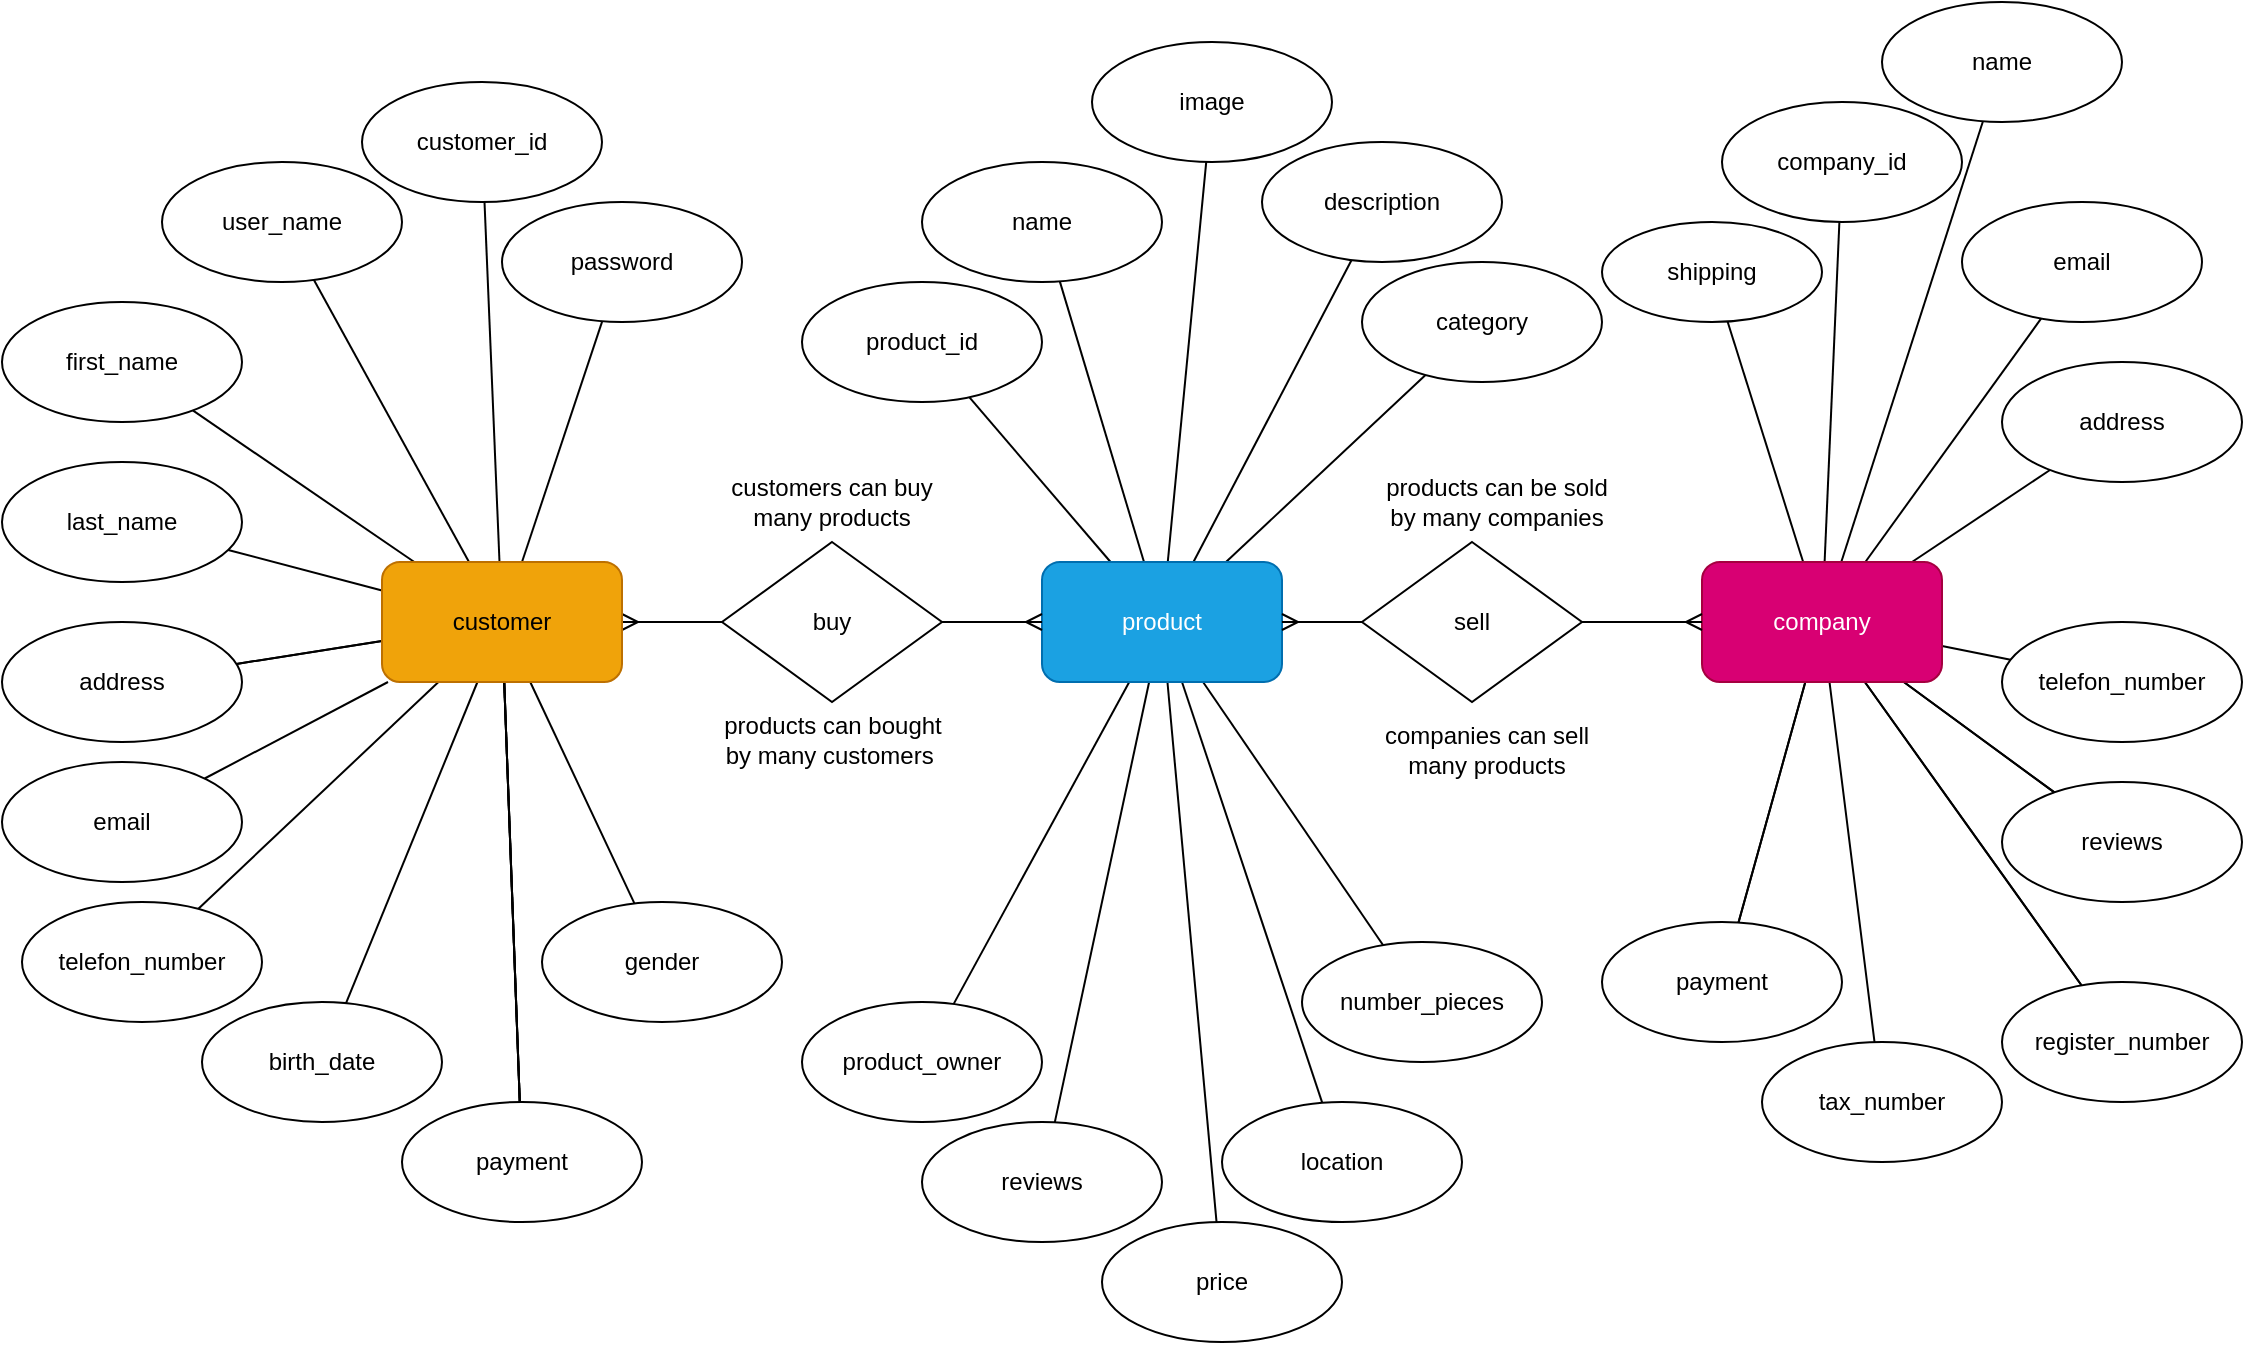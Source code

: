 <mxfile>
    <diagram id="YpFKkiQZONPQhCbNVnCJ" name="2nd_Step">
        <mxGraphModel dx="1405" dy="957" grid="1" gridSize="10" guides="1" tooltips="1" connect="1" arrows="1" fold="1" page="1" pageScale="1" pageWidth="1169" pageHeight="827" math="0" shadow="0">
            <root>
                <mxCell id="0"/>
                <mxCell id="1" parent="0"/>
                <mxCell id="4" value="" style="edgeStyle=none;html=1;endArrow=none;endFill=0;" edge="1" parent="1" source="2" target="3">
                    <mxGeometry relative="1" as="geometry"/>
                </mxCell>
                <mxCell id="6" value="" style="edgeStyle=none;html=1;endArrow=none;endFill=0;" edge="1" parent="1" source="2" target="5">
                    <mxGeometry relative="1" as="geometry"/>
                </mxCell>
                <mxCell id="8" value="" style="edgeStyle=none;html=1;endArrow=none;endFill=0;" edge="1" parent="1" source="2" target="7">
                    <mxGeometry relative="1" as="geometry"/>
                </mxCell>
                <mxCell id="10" value="" style="edgeStyle=none;html=1;endArrow=none;endFill=0;" edge="1" parent="1" source="2" target="9">
                    <mxGeometry relative="1" as="geometry"/>
                </mxCell>
                <mxCell id="12" value="" style="edgeStyle=none;html=1;endArrow=none;endFill=0;" edge="1" parent="1" source="2" target="11">
                    <mxGeometry relative="1" as="geometry"/>
                </mxCell>
                <mxCell id="13" value="" style="edgeStyle=none;html=1;endArrow=none;endFill=0;" edge="1" parent="1" source="2" target="11">
                    <mxGeometry relative="1" as="geometry"/>
                </mxCell>
                <mxCell id="15" value="" style="edgeStyle=none;html=1;endArrow=none;endFill=0;" edge="1" parent="1" source="2" target="14">
                    <mxGeometry relative="1" as="geometry"/>
                </mxCell>
                <mxCell id="17" value="" style="edgeStyle=none;html=1;endArrow=none;endFill=0;" edge="1" parent="1" source="2" target="16">
                    <mxGeometry relative="1" as="geometry"/>
                </mxCell>
                <mxCell id="19" value="" style="edgeStyle=none;html=1;endArrow=none;endFill=0;" edge="1" parent="1" source="2" target="18">
                    <mxGeometry relative="1" as="geometry"/>
                </mxCell>
                <mxCell id="37" style="edgeStyle=none;html=1;exitX=1;exitY=0.5;exitDx=0;exitDy=0;entryX=0;entryY=0.5;entryDx=0;entryDy=0;endArrow=none;endFill=0;startArrow=ERmany;startFill=0;" edge="1" parent="1" source="2" target="36">
                    <mxGeometry relative="1" as="geometry"/>
                </mxCell>
                <mxCell id="55" value="" style="edgeStyle=none;html=1;startArrow=none;startFill=0;endArrow=none;endFill=0;" edge="1" parent="1" source="2" target="18">
                    <mxGeometry relative="1" as="geometry"/>
                </mxCell>
                <mxCell id="56" value="" style="edgeStyle=none;html=1;startArrow=none;startFill=0;endArrow=none;endFill=0;" edge="1" parent="1" source="2" target="18">
                    <mxGeometry relative="1" as="geometry"/>
                </mxCell>
                <mxCell id="57" value="" style="edgeStyle=none;html=1;startArrow=none;startFill=0;endArrow=none;endFill=0;" edge="1" parent="1" source="2" target="18">
                    <mxGeometry relative="1" as="geometry"/>
                </mxCell>
                <mxCell id="59" value="" style="edgeStyle=none;html=1;startArrow=none;startFill=0;endArrow=none;endFill=0;" edge="1" parent="1" source="2" target="58">
                    <mxGeometry relative="1" as="geometry"/>
                </mxCell>
                <mxCell id="73" value="" style="edgeStyle=none;html=1;startArrow=none;startFill=0;endArrow=none;endFill=0;" edge="1" parent="1" source="2" target="72">
                    <mxGeometry relative="1" as="geometry"/>
                </mxCell>
                <mxCell id="77" value="" style="edgeStyle=none;html=1;startArrow=none;startFill=0;endArrow=none;endFill=0;" edge="1" parent="1" source="2" target="76">
                    <mxGeometry relative="1" as="geometry"/>
                </mxCell>
                <mxCell id="2" value="customer" style="rounded=1;whiteSpace=wrap;html=1;fillColor=#f0a30a;fontColor=#000000;strokeColor=#BD7000;" vertex="1" parent="1">
                    <mxGeometry x="230" y="340" width="120" height="60" as="geometry"/>
                </mxCell>
                <mxCell id="3" value="last_name" style="ellipse;whiteSpace=wrap;html=1;rounded=1;" vertex="1" parent="1">
                    <mxGeometry x="40" y="290" width="120" height="60" as="geometry"/>
                </mxCell>
                <mxCell id="5" value="first_name" style="ellipse;whiteSpace=wrap;html=1;rounded=1;" vertex="1" parent="1">
                    <mxGeometry x="40" y="210" width="120" height="60" as="geometry"/>
                </mxCell>
                <mxCell id="7" value="user_name" style="ellipse;whiteSpace=wrap;html=1;rounded=1;" vertex="1" parent="1">
                    <mxGeometry x="120" y="140" width="120" height="60" as="geometry"/>
                </mxCell>
                <mxCell id="9" value="email" style="ellipse;whiteSpace=wrap;html=1;rounded=1;" vertex="1" parent="1">
                    <mxGeometry x="40" y="440" width="120" height="60" as="geometry"/>
                </mxCell>
                <mxCell id="11" value="address" style="ellipse;whiteSpace=wrap;html=1;rounded=1;" vertex="1" parent="1">
                    <mxGeometry x="40" y="370" width="120" height="60" as="geometry"/>
                </mxCell>
                <mxCell id="14" value="telefon_number" style="ellipse;whiteSpace=wrap;html=1;rounded=1;" vertex="1" parent="1">
                    <mxGeometry x="50" y="510" width="120" height="60" as="geometry"/>
                </mxCell>
                <mxCell id="16" value="customer_id" style="ellipse;whiteSpace=wrap;html=1;rounded=1;" vertex="1" parent="1">
                    <mxGeometry x="220" y="100" width="120" height="60" as="geometry"/>
                </mxCell>
                <mxCell id="18" value="payment" style="ellipse;whiteSpace=wrap;html=1;rounded=1;" vertex="1" parent="1">
                    <mxGeometry x="240" y="610" width="120" height="60" as="geometry"/>
                </mxCell>
                <mxCell id="22" value="" style="edgeStyle=none;html=1;endArrow=none;endFill=0;" edge="1" parent="1" source="20" target="21">
                    <mxGeometry relative="1" as="geometry"/>
                </mxCell>
                <mxCell id="24" value="" style="edgeStyle=none;html=1;endArrow=none;endFill=0;" edge="1" parent="1" source="20" target="23">
                    <mxGeometry relative="1" as="geometry"/>
                </mxCell>
                <mxCell id="26" value="" style="edgeStyle=none;html=1;endArrow=none;endFill=0;" edge="1" parent="1" source="20" target="25">
                    <mxGeometry relative="1" as="geometry"/>
                </mxCell>
                <mxCell id="28" value="" style="edgeStyle=none;html=1;endArrow=none;endFill=0;" edge="1" parent="1" source="20" target="27">
                    <mxGeometry relative="1" as="geometry"/>
                </mxCell>
                <mxCell id="30" value="" style="edgeStyle=none;html=1;endArrow=none;endFill=0;" edge="1" parent="1" source="20" target="29">
                    <mxGeometry relative="1" as="geometry"/>
                </mxCell>
                <mxCell id="32" value="" style="edgeStyle=none;html=1;endArrow=none;endFill=0;" edge="1" parent="1" source="20" target="31">
                    <mxGeometry relative="1" as="geometry"/>
                </mxCell>
                <mxCell id="35" value="" style="edgeStyle=none;html=1;endArrow=none;endFill=0;" edge="1" parent="1" source="20" target="34">
                    <mxGeometry relative="1" as="geometry"/>
                </mxCell>
                <mxCell id="61" value="" style="edgeStyle=none;html=1;startArrow=none;startFill=0;endArrow=none;endFill=0;" edge="1" parent="1" source="20" target="60">
                    <mxGeometry relative="1" as="geometry"/>
                </mxCell>
                <mxCell id="71" value="" style="edgeStyle=none;html=1;startArrow=none;startFill=0;endArrow=none;endFill=0;" edge="1" parent="1" source="20" target="70">
                    <mxGeometry relative="1" as="geometry"/>
                </mxCell>
                <mxCell id="83" value="" style="edgeStyle=none;html=1;startArrow=none;startFill=0;endArrow=none;endFill=0;" edge="1" parent="1" source="20" target="82">
                    <mxGeometry relative="1" as="geometry"/>
                </mxCell>
                <mxCell id="20" value="product" style="rounded=1;whiteSpace=wrap;html=1;fillColor=#1ba1e2;fontColor=#ffffff;strokeColor=#006EAF;" vertex="1" parent="1">
                    <mxGeometry x="560" y="340" width="120" height="60" as="geometry"/>
                </mxCell>
                <mxCell id="21" value="product_id" style="ellipse;whiteSpace=wrap;html=1;rounded=1;" vertex="1" parent="1">
                    <mxGeometry x="440" y="200" width="120" height="60" as="geometry"/>
                </mxCell>
                <mxCell id="23" value="name" style="ellipse;whiteSpace=wrap;html=1;rounded=1;" vertex="1" parent="1">
                    <mxGeometry x="500" y="140" width="120" height="60" as="geometry"/>
                </mxCell>
                <mxCell id="25" value="image" style="ellipse;whiteSpace=wrap;html=1;rounded=1;" vertex="1" parent="1">
                    <mxGeometry x="585" y="80" width="120" height="60" as="geometry"/>
                </mxCell>
                <mxCell id="27" value="description" style="ellipse;whiteSpace=wrap;html=1;rounded=1;" vertex="1" parent="1">
                    <mxGeometry x="670" y="130" width="120" height="60" as="geometry"/>
                </mxCell>
                <mxCell id="29" value="number_pieces" style="ellipse;whiteSpace=wrap;html=1;rounded=1;" vertex="1" parent="1">
                    <mxGeometry x="690" y="530" width="120" height="60" as="geometry"/>
                </mxCell>
                <mxCell id="31" value="price" style="ellipse;whiteSpace=wrap;html=1;rounded=1;" vertex="1" parent="1">
                    <mxGeometry x="590" y="670" width="120" height="60" as="geometry"/>
                </mxCell>
                <mxCell id="44" value="" style="edgeStyle=none;html=1;startArrow=none;startFill=0;endArrow=none;endFill=0;" edge="1" parent="1" source="33" target="43">
                    <mxGeometry relative="1" as="geometry"/>
                </mxCell>
                <mxCell id="46" value="" style="edgeStyle=none;html=1;startArrow=none;startFill=0;endArrow=none;endFill=0;" edge="1" parent="1" source="33" target="45">
                    <mxGeometry relative="1" as="geometry"/>
                </mxCell>
                <mxCell id="48" value="" style="edgeStyle=none;html=1;startArrow=none;startFill=0;endArrow=none;endFill=0;" edge="1" parent="1" source="33" target="47">
                    <mxGeometry relative="1" as="geometry"/>
                </mxCell>
                <mxCell id="50" value="" style="edgeStyle=none;html=1;startArrow=none;startFill=0;endArrow=none;endFill=0;" edge="1" parent="1" source="33" target="49">
                    <mxGeometry relative="1" as="geometry"/>
                </mxCell>
                <mxCell id="52" value="" style="edgeStyle=none;html=1;startArrow=none;startFill=0;endArrow=none;endFill=0;" edge="1" parent="1" source="33" target="51">
                    <mxGeometry relative="1" as="geometry"/>
                </mxCell>
                <mxCell id="54" value="" style="edgeStyle=none;html=1;startArrow=none;startFill=0;endArrow=none;endFill=0;" edge="1" parent="1" source="33" target="53">
                    <mxGeometry relative="1" as="geometry"/>
                </mxCell>
                <mxCell id="62" value="" style="edgeStyle=none;html=1;startArrow=none;startFill=0;endArrow=none;endFill=0;" edge="1" parent="1" source="33" target="53">
                    <mxGeometry relative="1" as="geometry"/>
                </mxCell>
                <mxCell id="64" value="" style="edgeStyle=none;html=1;startArrow=none;startFill=0;endArrow=none;endFill=0;" edge="1" parent="1" source="33" target="63">
                    <mxGeometry relative="1" as="geometry"/>
                </mxCell>
                <mxCell id="65" value="" style="edgeStyle=none;html=1;startArrow=none;startFill=0;endArrow=none;endFill=0;" edge="1" parent="1" source="33" target="63">
                    <mxGeometry relative="1" as="geometry"/>
                </mxCell>
                <mxCell id="67" value="" style="edgeStyle=none;html=1;startArrow=none;startFill=0;endArrow=none;endFill=0;" edge="1" parent="1" source="33" target="66">
                    <mxGeometry relative="1" as="geometry"/>
                </mxCell>
                <mxCell id="69" value="" style="edgeStyle=none;html=1;startArrow=none;startFill=0;endArrow=none;endFill=0;" edge="1" parent="1" source="33" target="68">
                    <mxGeometry relative="1" as="geometry"/>
                </mxCell>
                <mxCell id="84" value="" style="edgeStyle=none;html=1;startArrow=none;startFill=0;endArrow=none;endFill=0;" edge="1" parent="1" source="33" target="68">
                    <mxGeometry relative="1" as="geometry"/>
                </mxCell>
                <mxCell id="85" value="" style="edgeStyle=none;html=1;startArrow=none;startFill=0;endArrow=none;endFill=0;" edge="1" parent="1" source="33" target="39">
                    <mxGeometry relative="1" as="geometry"/>
                </mxCell>
                <mxCell id="87" value="" style="edgeStyle=none;html=1;startArrow=none;startFill=0;endArrow=none;endFill=0;" edge="1" parent="1" source="33" target="86">
                    <mxGeometry relative="1" as="geometry"/>
                </mxCell>
                <mxCell id="33" value="company" style="rounded=1;whiteSpace=wrap;html=1;fillColor=#d80073;fontColor=#ffffff;strokeColor=#A50040;" vertex="1" parent="1">
                    <mxGeometry x="890" y="340" width="120" height="60" as="geometry"/>
                </mxCell>
                <mxCell id="34" value="product_owner" style="ellipse;whiteSpace=wrap;html=1;fillColor=none;rounded=1;" vertex="1" parent="1">
                    <mxGeometry x="440" y="560" width="120" height="60" as="geometry"/>
                </mxCell>
                <mxCell id="38" style="edgeStyle=none;html=1;exitX=1;exitY=0.5;exitDx=0;exitDy=0;entryX=0;entryY=0.5;entryDx=0;entryDy=0;startArrow=none;startFill=0;endArrow=ERmany;endFill=0;" edge="1" parent="1" source="36" target="20">
                    <mxGeometry relative="1" as="geometry"/>
                </mxCell>
                <mxCell id="36" value="buy" style="rhombus;whiteSpace=wrap;html=1;fillColor=none;" vertex="1" parent="1">
                    <mxGeometry x="400" y="330" width="110" height="80" as="geometry"/>
                </mxCell>
                <mxCell id="41" value="" style="edgeStyle=none;html=1;startArrow=none;startFill=0;endArrow=ERmany;endFill=0;entryX=1;entryY=0.5;entryDx=0;entryDy=0;" edge="1" parent="1" source="39" target="20">
                    <mxGeometry relative="1" as="geometry">
                        <mxPoint x="730" y="370" as="targetPoint"/>
                    </mxGeometry>
                </mxCell>
                <mxCell id="42" style="edgeStyle=none;html=1;exitX=1;exitY=0.5;exitDx=0;exitDy=0;entryX=0;entryY=0.5;entryDx=0;entryDy=0;startArrow=none;startFill=0;endArrow=ERmany;endFill=0;" edge="1" parent="1" source="39" target="33">
                    <mxGeometry relative="1" as="geometry"/>
                </mxCell>
                <mxCell id="39" value="sell" style="rhombus;whiteSpace=wrap;html=1;fillColor=none;" vertex="1" parent="1">
                    <mxGeometry x="720" y="330" width="110" height="80" as="geometry"/>
                </mxCell>
                <mxCell id="43" value="company_id" style="ellipse;whiteSpace=wrap;html=1;fillColor=none;rounded=1;" vertex="1" parent="1">
                    <mxGeometry x="900" y="110" width="120" height="60" as="geometry"/>
                </mxCell>
                <mxCell id="45" value="name" style="ellipse;whiteSpace=wrap;html=1;fillColor=none;rounded=1;" vertex="1" parent="1">
                    <mxGeometry x="980" y="60" width="120" height="60" as="geometry"/>
                </mxCell>
                <mxCell id="47" value="email" style="ellipse;whiteSpace=wrap;html=1;fillColor=none;rounded=1;" vertex="1" parent="1">
                    <mxGeometry x="1020" y="160" width="120" height="60" as="geometry"/>
                </mxCell>
                <mxCell id="49" value="address" style="ellipse;whiteSpace=wrap;html=1;fillColor=none;rounded=1;" vertex="1" parent="1">
                    <mxGeometry x="1040" y="240" width="120" height="60" as="geometry"/>
                </mxCell>
                <mxCell id="51" value="telefon_number" style="ellipse;whiteSpace=wrap;html=1;fillColor=none;rounded=1;" vertex="1" parent="1">
                    <mxGeometry x="1040" y="370" width="120" height="60" as="geometry"/>
                </mxCell>
                <mxCell id="53" value="reviews" style="ellipse;whiteSpace=wrap;html=1;fillColor=none;rounded=1;" vertex="1" parent="1">
                    <mxGeometry x="1040" y="450" width="120" height="60" as="geometry"/>
                </mxCell>
                <mxCell id="58" value="birth_date" style="ellipse;whiteSpace=wrap;html=1;fillColor=none;rounded=1;" vertex="1" parent="1">
                    <mxGeometry x="140" y="560" width="120" height="60" as="geometry"/>
                </mxCell>
                <mxCell id="60" value="reviews" style="ellipse;whiteSpace=wrap;html=1;fillColor=none;rounded=1;" vertex="1" parent="1">
                    <mxGeometry x="500" y="620" width="120" height="60" as="geometry"/>
                </mxCell>
                <mxCell id="63" value="register_number" style="ellipse;whiteSpace=wrap;html=1;fillColor=none;rounded=1;" vertex="1" parent="1">
                    <mxGeometry x="1040" y="550" width="120" height="60" as="geometry"/>
                </mxCell>
                <mxCell id="66" value="tax_number" style="ellipse;whiteSpace=wrap;html=1;fillColor=none;rounded=1;" vertex="1" parent="1">
                    <mxGeometry x="920" y="580" width="120" height="60" as="geometry"/>
                </mxCell>
                <mxCell id="68" value="payment" style="ellipse;whiteSpace=wrap;html=1;fillColor=none;rounded=1;" vertex="1" parent="1">
                    <mxGeometry x="840" y="520" width="120" height="60" as="geometry"/>
                </mxCell>
                <mxCell id="70" value="category" style="ellipse;whiteSpace=wrap;html=1;fillColor=none;rounded=1;" vertex="1" parent="1">
                    <mxGeometry x="720" y="190" width="120" height="60" as="geometry"/>
                </mxCell>
                <mxCell id="72" value="password" style="ellipse;whiteSpace=wrap;html=1;fillColor=none;rounded=1;" vertex="1" parent="1">
                    <mxGeometry x="290" y="160" width="120" height="60" as="geometry"/>
                </mxCell>
                <mxCell id="76" value="gender" style="ellipse;whiteSpace=wrap;html=1;fillColor=none;rounded=1;" vertex="1" parent="1">
                    <mxGeometry x="310" y="510" width="120" height="60" as="geometry"/>
                </mxCell>
                <mxCell id="78" value="customers can buy many products" style="text;html=1;strokeColor=none;fillColor=none;align=center;verticalAlign=middle;whiteSpace=wrap;rounded=0;" vertex="1" parent="1">
                    <mxGeometry x="400" y="290" width="110" height="40" as="geometry"/>
                </mxCell>
                <mxCell id="79" value="products can bought by many customers&amp;nbsp;" style="text;html=1;strokeColor=none;fillColor=none;align=center;verticalAlign=middle;whiteSpace=wrap;rounded=0;" vertex="1" parent="1">
                    <mxGeometry x="392.5" y="414" width="125" height="30" as="geometry"/>
                </mxCell>
                <mxCell id="80" value="products can be sold by many companies" style="text;html=1;strokeColor=none;fillColor=none;align=center;verticalAlign=middle;whiteSpace=wrap;rounded=0;" vertex="1" parent="1">
                    <mxGeometry x="725" y="290" width="125" height="40" as="geometry"/>
                </mxCell>
                <mxCell id="81" value="companies can sell many products" style="text;html=1;strokeColor=none;fillColor=none;align=center;verticalAlign=middle;whiteSpace=wrap;rounded=0;" vertex="1" parent="1">
                    <mxGeometry x="720" y="414" width="125" height="40" as="geometry"/>
                </mxCell>
                <mxCell id="82" value="location" style="ellipse;whiteSpace=wrap;html=1;rounded=1;" vertex="1" parent="1">
                    <mxGeometry x="650" y="610" width="120" height="60" as="geometry"/>
                </mxCell>
                <mxCell id="86" value="shipping" style="ellipse;whiteSpace=wrap;html=1;rounded=1;" vertex="1" parent="1">
                    <mxGeometry x="840" y="170" width="110" height="50" as="geometry"/>
                </mxCell>
            </root>
        </mxGraphModel>
    </diagram>
</mxfile>